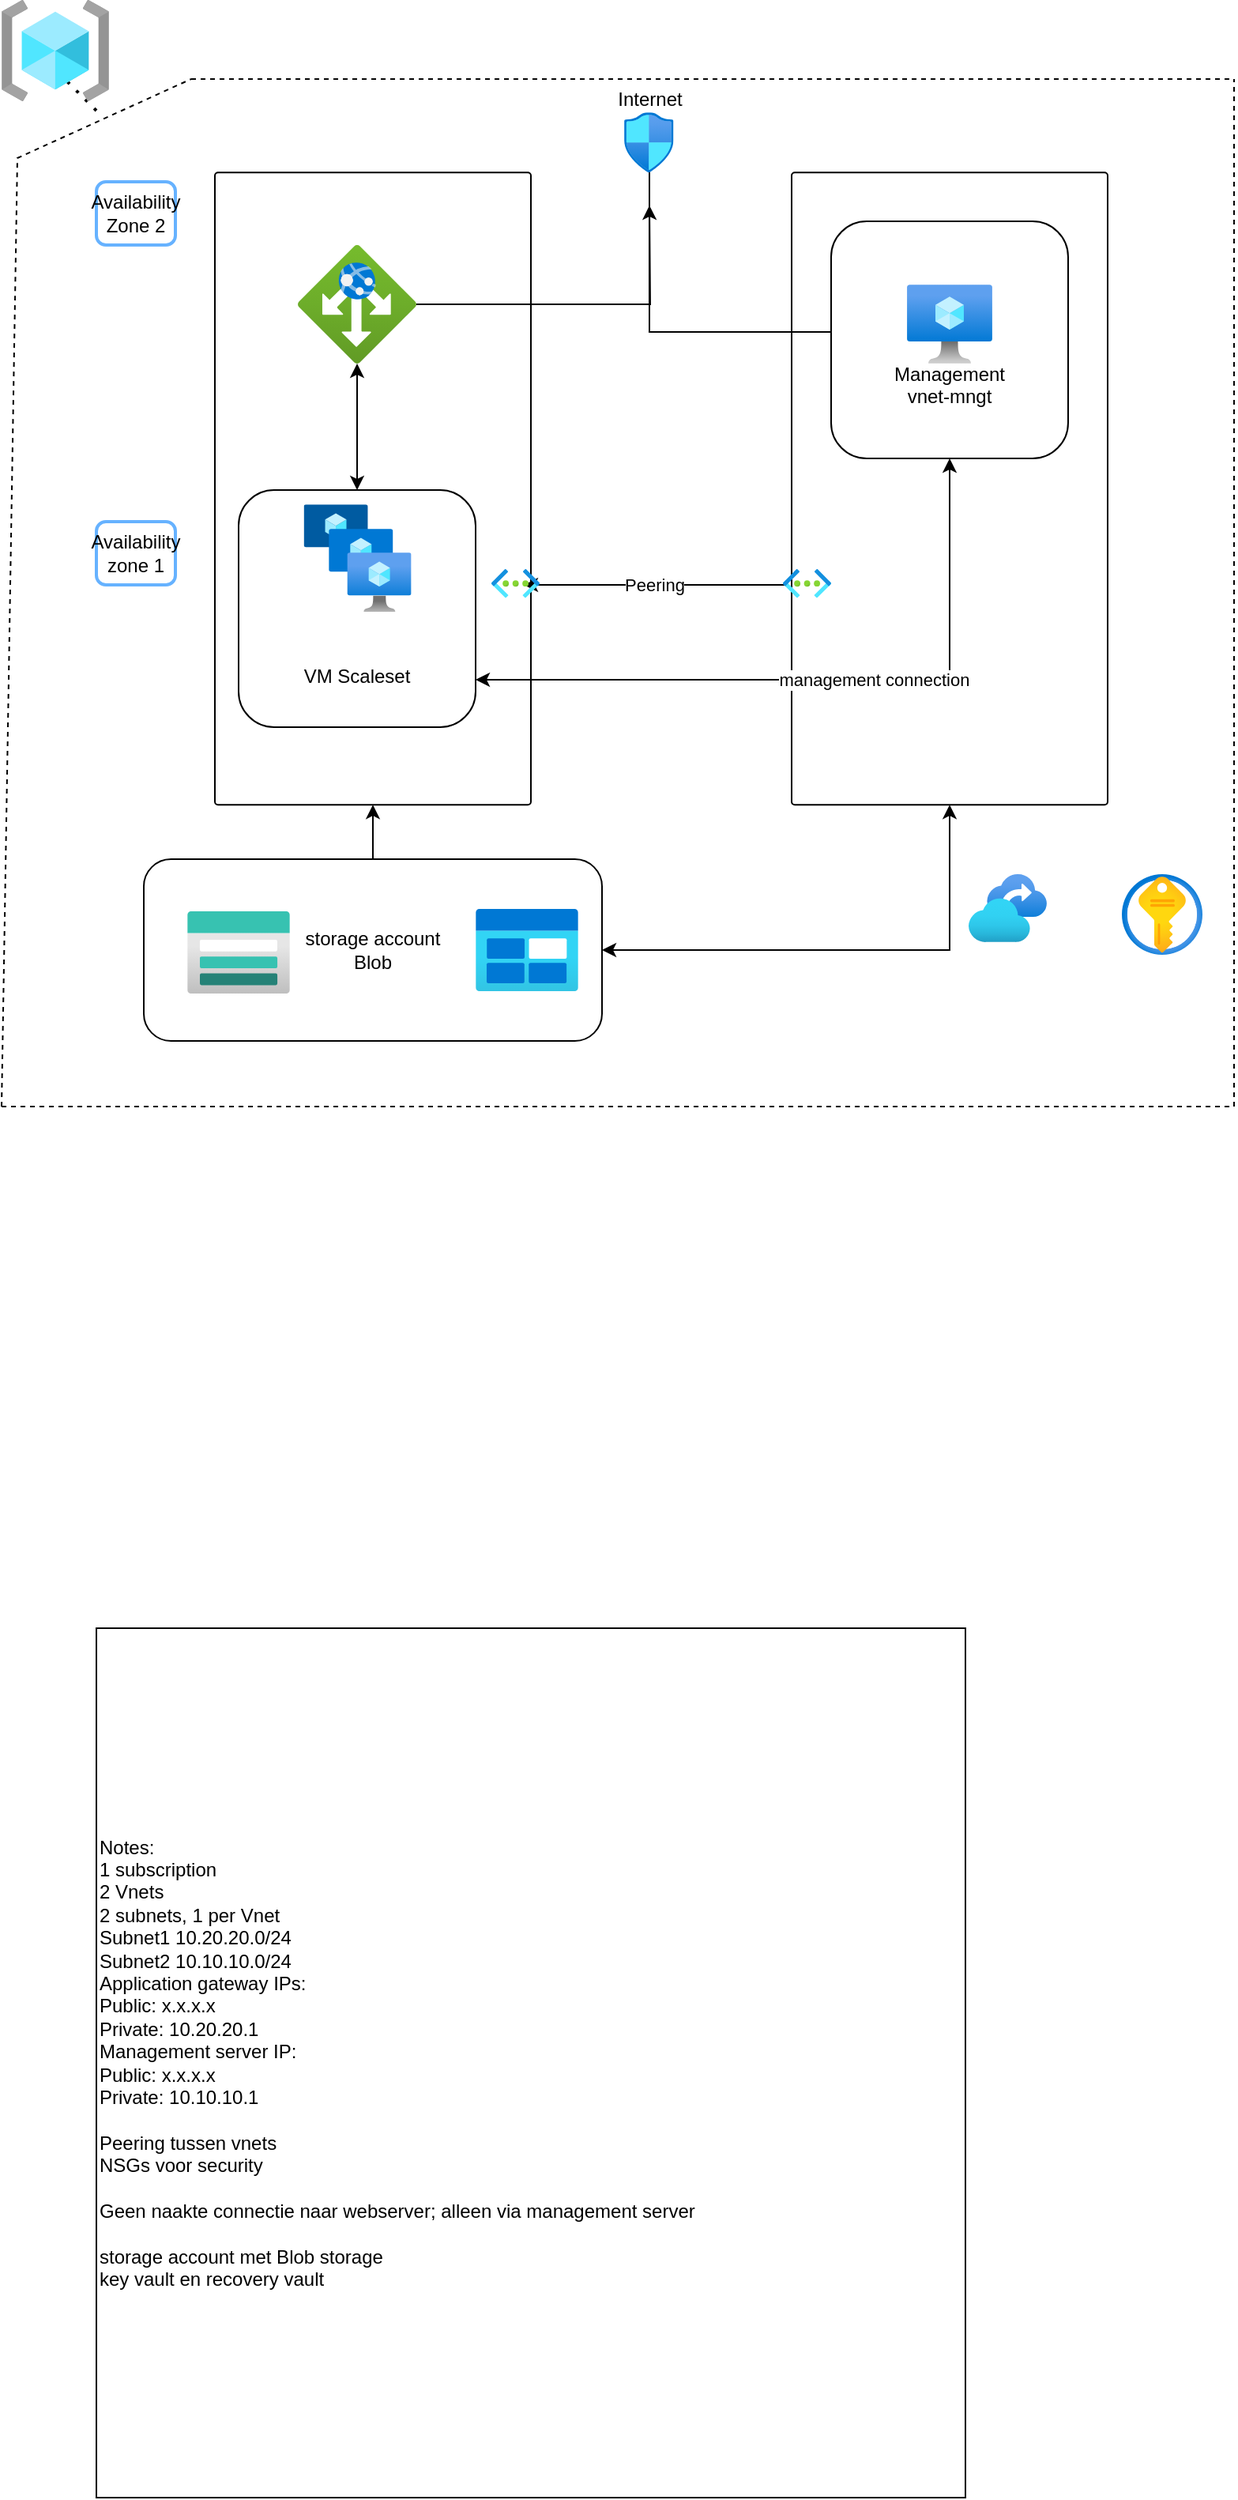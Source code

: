 <mxfile version="22.0.2" type="device">
  <diagram name="Pagina-1" id="UoyJ0l-6ss4mj00balDl">
    <mxGraphModel dx="1562" dy="822" grid="1" gridSize="10" guides="1" tooltips="1" connect="1" arrows="1" fold="1" page="1" pageScale="1" pageWidth="827" pageHeight="1169" math="0" shadow="0">
      <root>
        <mxCell id="0" />
        <mxCell id="1" parent="0" />
        <mxCell id="KK85A-Czj-PDCO1rTAJK-1" value="" style="endArrow=none;dashed=1;html=1;rounded=0;" parent="1" edge="1">
          <mxGeometry width="50" height="50" relative="1" as="geometry">
            <mxPoint x="20" y="710" as="sourcePoint" />
            <mxPoint x="140" y="60" as="targetPoint" />
            <Array as="points">
              <mxPoint x="30" y="110" />
            </Array>
          </mxGeometry>
        </mxCell>
        <mxCell id="KK85A-Czj-PDCO1rTAJK-2" value="" style="endArrow=none;dashed=1;html=1;rounded=0;" parent="1" edge="1">
          <mxGeometry width="50" height="50" relative="1" as="geometry">
            <mxPoint x="20" y="710" as="sourcePoint" />
            <mxPoint x="800" y="60" as="targetPoint" />
            <Array as="points">
              <mxPoint x="800" y="710" />
            </Array>
          </mxGeometry>
        </mxCell>
        <mxCell id="KK85A-Czj-PDCO1rTAJK-3" value="" style="endArrow=none;dashed=1;html=1;rounded=0;" parent="1" edge="1">
          <mxGeometry width="50" height="50" relative="1" as="geometry">
            <mxPoint x="140" y="60" as="sourcePoint" />
            <mxPoint x="800" y="60" as="targetPoint" />
            <Array as="points">
              <mxPoint x="380" y="60" />
            </Array>
          </mxGeometry>
        </mxCell>
        <mxCell id="KK85A-Czj-PDCO1rTAJK-6" value="Vnet1" style="rounded=1;whiteSpace=wrap;html=1;fillColor=#FFFFFF;strokeColor=#000000;gradientColor=none;arcSize=1;fontColor=#FFFFFF;" parent="1" vertex="1">
          <mxGeometry x="155" y="119.11" width="200" height="400" as="geometry" />
        </mxCell>
        <mxCell id="KK85A-Czj-PDCO1rTAJK-10" value="Peering" style="edgeStyle=orthogonalEdgeStyle;rounded=0;orthogonalLoop=1;jettySize=auto;html=1;exitX=0;exitY=0.5;exitDx=0;exitDy=0;entryX=1;entryY=0.5;entryDx=0;entryDy=0;endArrow=classic;endFill=1;startArrow=none;startFill=0;strokeColor=#000000;" parent="1" edge="1">
          <mxGeometry relative="1" as="geometry">
            <mxPoint x="515.5" y="380.01" as="sourcePoint" />
            <mxPoint x="350.5" y="380.01" as="targetPoint" />
            <Array as="points">
              <mxPoint x="407.75" y="380.01" />
              <mxPoint x="407.75" y="380.01" />
            </Array>
          </mxGeometry>
        </mxCell>
        <mxCell id="KK85A-Czj-PDCO1rTAJK-7" value="Vnet2" style="rounded=1;whiteSpace=wrap;html=1;fillColor=#FFFFFF;arcSize=1;fontColor=#FFFFFF;" parent="1" vertex="1">
          <mxGeometry x="520" y="119.11" width="200" height="400" as="geometry" />
        </mxCell>
        <mxCell id="KK85A-Czj-PDCO1rTAJK-34" value="" style="edgeStyle=orthogonalEdgeStyle;rounded=0;orthogonalLoop=1;jettySize=auto;html=1;" parent="1" source="KK85A-Czj-PDCO1rTAJK-8" target="KK85A-Czj-PDCO1rTAJK-6" edge="1">
          <mxGeometry relative="1" as="geometry" />
        </mxCell>
        <mxCell id="KK85A-Czj-PDCO1rTAJK-35" style="edgeStyle=orthogonalEdgeStyle;rounded=0;orthogonalLoop=1;jettySize=auto;html=1;entryX=0.5;entryY=1;entryDx=0;entryDy=0;startArrow=classic;startFill=1;" parent="1" source="KK85A-Czj-PDCO1rTAJK-8" target="KK85A-Czj-PDCO1rTAJK-7" edge="1">
          <mxGeometry relative="1" as="geometry" />
        </mxCell>
        <mxCell id="KK85A-Czj-PDCO1rTAJK-8" value="storage account&lt;br&gt;Blob" style="rounded=1;whiteSpace=wrap;html=1;" parent="1" vertex="1">
          <mxGeometry x="110" y="553.5" width="290" height="115" as="geometry" />
        </mxCell>
        <mxCell id="KK85A-Czj-PDCO1rTAJK-30" value="management connection" style="edgeStyle=orthogonalEdgeStyle;rounded=0;orthogonalLoop=1;jettySize=auto;html=1;startArrow=classic;startFill=1;" parent="1" source="KK85A-Czj-PDCO1rTAJK-13" target="KK85A-Czj-PDCO1rTAJK-14" edge="1">
          <mxGeometry x="0.143" relative="1" as="geometry">
            <Array as="points">
              <mxPoint x="620" y="440" />
            </Array>
            <mxPoint as="offset" />
          </mxGeometry>
        </mxCell>
        <mxCell id="KK85A-Czj-PDCO1rTAJK-13" value="&lt;br&gt;&lt;br&gt;&lt;br&gt;&lt;br&gt;&lt;br&gt;&lt;br&gt;VM Scaleset" style="rounded=1;whiteSpace=wrap;html=1;" parent="1" vertex="1">
          <mxGeometry x="170" y="320" width="150" height="150" as="geometry" />
        </mxCell>
        <mxCell id="KK85A-Czj-PDCO1rTAJK-41" style="edgeStyle=orthogonalEdgeStyle;rounded=0;orthogonalLoop=1;jettySize=auto;html=1;exitX=0.5;exitY=0;exitDx=0;exitDy=0;startArrow=classic;startFill=1;endArrow=none;endFill=0;" parent="1" source="KK85A-Czj-PDCO1rTAJK-14" target="KK85A-Czj-PDCO1rTAJK-38" edge="1">
          <mxGeometry relative="1" as="geometry">
            <Array as="points">
              <mxPoint x="620" y="220" />
              <mxPoint x="430" y="220" />
            </Array>
          </mxGeometry>
        </mxCell>
        <mxCell id="KK85A-Czj-PDCO1rTAJK-14" value="&lt;br&gt;&lt;br&gt;&lt;br&gt;&lt;br&gt;Management&lt;br&gt;vnet-mngt" style="rounded=1;whiteSpace=wrap;html=1;" parent="1" vertex="1">
          <mxGeometry x="544.99" y="150" width="150" height="150" as="geometry" />
        </mxCell>
        <mxCell id="KK85A-Czj-PDCO1rTAJK-15" value="Notes:&lt;br&gt;1 subscription&lt;br&gt;2 Vnets&lt;br&gt;2 subnets, 1 per Vnet&lt;br&gt;Subnet1 10.20.20.0/24&amp;nbsp;&lt;br&gt;Subnet2 10.10.10.0/24&amp;nbsp;&lt;br&gt;Application gateway IPs:&lt;br&gt;Public: x.x.x.x&amp;nbsp;&lt;br&gt;Private: 10.20.20.1&lt;br&gt;Management server IP:&lt;br&gt;Public: x.x.x.x&lt;br&gt;Private: 10.10.10.1&lt;br&gt;&lt;br&gt;Peering tussen vnets&lt;br&gt;NSGs voor security&lt;br&gt;&lt;br&gt;Geen naakte connectie naar webserver; alleen via management server&lt;br&gt;&lt;br&gt;storage account met Blob storage&lt;br&gt;key vault en recovery vault" style="whiteSpace=wrap;html=1;aspect=fixed;align=left;" parent="1" vertex="1">
          <mxGeometry x="80" y="1040" width="550" height="550" as="geometry" />
        </mxCell>
        <mxCell id="KK85A-Czj-PDCO1rTAJK-18" value="" style="image;aspect=fixed;html=1;points=[];align=center;fontSize=12;image=img/lib/azure2/compute/Virtual_Machine.svg;" parent="1" vertex="1">
          <mxGeometry x="593.04" y="190" width="53.91" height="50" as="geometry" />
        </mxCell>
        <mxCell id="KK85A-Czj-PDCO1rTAJK-19" value="Availability Zone 2" style="rounded=1;whiteSpace=wrap;html=1;fillColor=none;strokeColor=#66B2FF;strokeWidth=2;collapsible=1;" parent="1" vertex="1" collapsed="1">
          <mxGeometry x="80" y="125" width="50" height="40" as="geometry">
            <mxRectangle x="80" y="125" width="700" height="180" as="alternateBounds" />
          </mxGeometry>
        </mxCell>
        <mxCell id="KK85A-Czj-PDCO1rTAJK-20" value="Availability zone 1" style="rounded=1;whiteSpace=wrap;html=1;fillColor=none;strokeColor=#66B2FF;strokeWidth=2;backgroundOutline=0;collapsible=1;" parent="1" vertex="1" collapsed="1">
          <mxGeometry x="80" y="340" width="50" height="40" as="geometry">
            <mxRectangle x="80" y="340" width="700" height="170" as="alternateBounds" />
          </mxGeometry>
        </mxCell>
        <mxCell id="KK85A-Czj-PDCO1rTAJK-21" value="" style="endArrow=none;dashed=1;html=1;dashPattern=1 3;strokeWidth=2;rounded=0;" parent="1" edge="1">
          <mxGeometry width="50" height="50" relative="1" as="geometry">
            <mxPoint x="80" y="80" as="sourcePoint" />
            <mxPoint x="40" y="40" as="targetPoint" />
          </mxGeometry>
        </mxCell>
        <mxCell id="KK85A-Czj-PDCO1rTAJK-24" value="" style="image;aspect=fixed;html=1;points=[];align=center;fontSize=12;image=img/lib/azure2/networking/Virtual_Networks.svg;" parent="1" vertex="1">
          <mxGeometry x="330" y="370.0" width="30.5" height="18.21" as="geometry" />
        </mxCell>
        <mxCell id="KK85A-Czj-PDCO1rTAJK-25" value="" style="image;aspect=fixed;html=1;points=[];align=center;fontSize=12;image=img/lib/azure2/networking/Virtual_Networks.svg;" parent="1" vertex="1">
          <mxGeometry x="514.49" y="370" width="30.5" height="18.21" as="geometry" />
        </mxCell>
        <mxCell id="KK85A-Czj-PDCO1rTAJK-26" value="" style="image;aspect=fixed;html=1;points=[];align=center;fontSize=12;image=img/lib/azure2/storage/Storage_Accounts.svg;" parent="1" vertex="1">
          <mxGeometry x="137.5" y="586.5" width="65" height="52" as="geometry" />
        </mxCell>
        <mxCell id="KK85A-Czj-PDCO1rTAJK-27" value="" style="image;aspect=fixed;html=1;points=[];align=center;fontSize=12;image=img/lib/azure2/general/Blob_Block.svg;" parent="1" vertex="1">
          <mxGeometry x="320" y="585" width="65" height="52" as="geometry" />
        </mxCell>
        <mxCell id="KK85A-Czj-PDCO1rTAJK-31" value="" style="image;aspect=fixed;html=1;points=[];align=center;fontSize=12;image=img/lib/azure2/security/Key_Vaults.svg;" parent="1" vertex="1">
          <mxGeometry x="729" y="563" width="51" height="51" as="geometry" />
        </mxCell>
        <mxCell id="KK85A-Czj-PDCO1rTAJK-32" value="" style="image;aspect=fixed;html=1;points=[];align=center;fontSize=12;image=img/lib/azure2/networking/Network_Security_Groups.svg;" parent="1" vertex="1">
          <mxGeometry x="414" y="81.11" width="31.29" height="38" as="geometry" />
        </mxCell>
        <mxCell id="KK85A-Czj-PDCO1rTAJK-36" value="" style="image;aspect=fixed;html=1;points=[];align=center;fontSize=12;image=img/lib/azure2/storage/Recovery_Services_Vaults.svg;" parent="1" vertex="1">
          <mxGeometry x="632" y="563" width="49.45" height="43" as="geometry" />
        </mxCell>
        <mxCell id="KK85A-Czj-PDCO1rTAJK-38" value="Internet" style="text;html=1;align=center;verticalAlign=middle;resizable=0;points=[];autosize=1;strokeColor=none;fillColor=none;" parent="1" vertex="1">
          <mxGeometry x="400" y="58" width="60" height="30" as="geometry" />
        </mxCell>
        <mxCell id="9iQpBhtz6SzkbI5DMBgU-1" value="" style="image;aspect=fixed;html=1;points=[];align=center;fontSize=12;image=img/lib/azure2/general/Resource_Groups.svg;" parent="1" vertex="1">
          <mxGeometry x="20" y="10" width="68" height="64" as="geometry" />
        </mxCell>
        <mxCell id="Twr3D7NNSOvf6hvklSP7-1" value="" style="image;aspect=fixed;html=1;points=[];align=center;fontSize=12;image=img/lib/azure2/compute/VM_Scale_Sets.svg;" parent="1" vertex="1">
          <mxGeometry x="211.29" y="329.11" width="68" height="68" as="geometry" />
        </mxCell>
        <mxCell id="baXsAsq7W98yEQtjhTq1-2" style="edgeStyle=orthogonalEdgeStyle;rounded=0;orthogonalLoop=1;jettySize=auto;html=1;entryX=0.5;entryY=0;entryDx=0;entryDy=0;startArrow=classic;startFill=1;" edge="1" parent="1" source="Twr3D7NNSOvf6hvklSP7-2" target="KK85A-Czj-PDCO1rTAJK-13">
          <mxGeometry relative="1" as="geometry" />
        </mxCell>
        <mxCell id="baXsAsq7W98yEQtjhTq1-3" style="edgeStyle=orthogonalEdgeStyle;rounded=0;orthogonalLoop=1;jettySize=auto;html=1;" edge="1" parent="1" source="Twr3D7NNSOvf6hvklSP7-2">
          <mxGeometry relative="1" as="geometry">
            <mxPoint x="430" y="140" as="targetPoint" />
          </mxGeometry>
        </mxCell>
        <mxCell id="Twr3D7NNSOvf6hvklSP7-2" value="" style="image;aspect=fixed;html=1;points=[];align=center;fontSize=12;image=img/lib/azure2/networking/Application_Gateways.svg;" parent="1" vertex="1">
          <mxGeometry x="207.5" y="165" width="75" height="75" as="geometry" />
        </mxCell>
      </root>
    </mxGraphModel>
  </diagram>
</mxfile>
